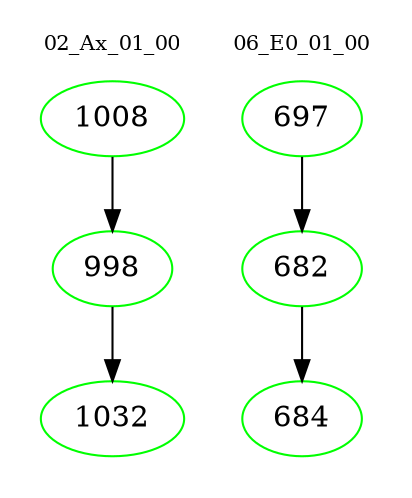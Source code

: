 digraph{
subgraph cluster_0 {
color = white
label = "02_Ax_01_00";
fontsize=10;
T0_1008 [label="1008", color="green"]
T0_1008 -> T0_998 [color="black"]
T0_998 [label="998", color="green"]
T0_998 -> T0_1032 [color="black"]
T0_1032 [label="1032", color="green"]
}
subgraph cluster_1 {
color = white
label = "06_E0_01_00";
fontsize=10;
T1_697 [label="697", color="green"]
T1_697 -> T1_682 [color="black"]
T1_682 [label="682", color="green"]
T1_682 -> T1_684 [color="black"]
T1_684 [label="684", color="green"]
}
}
